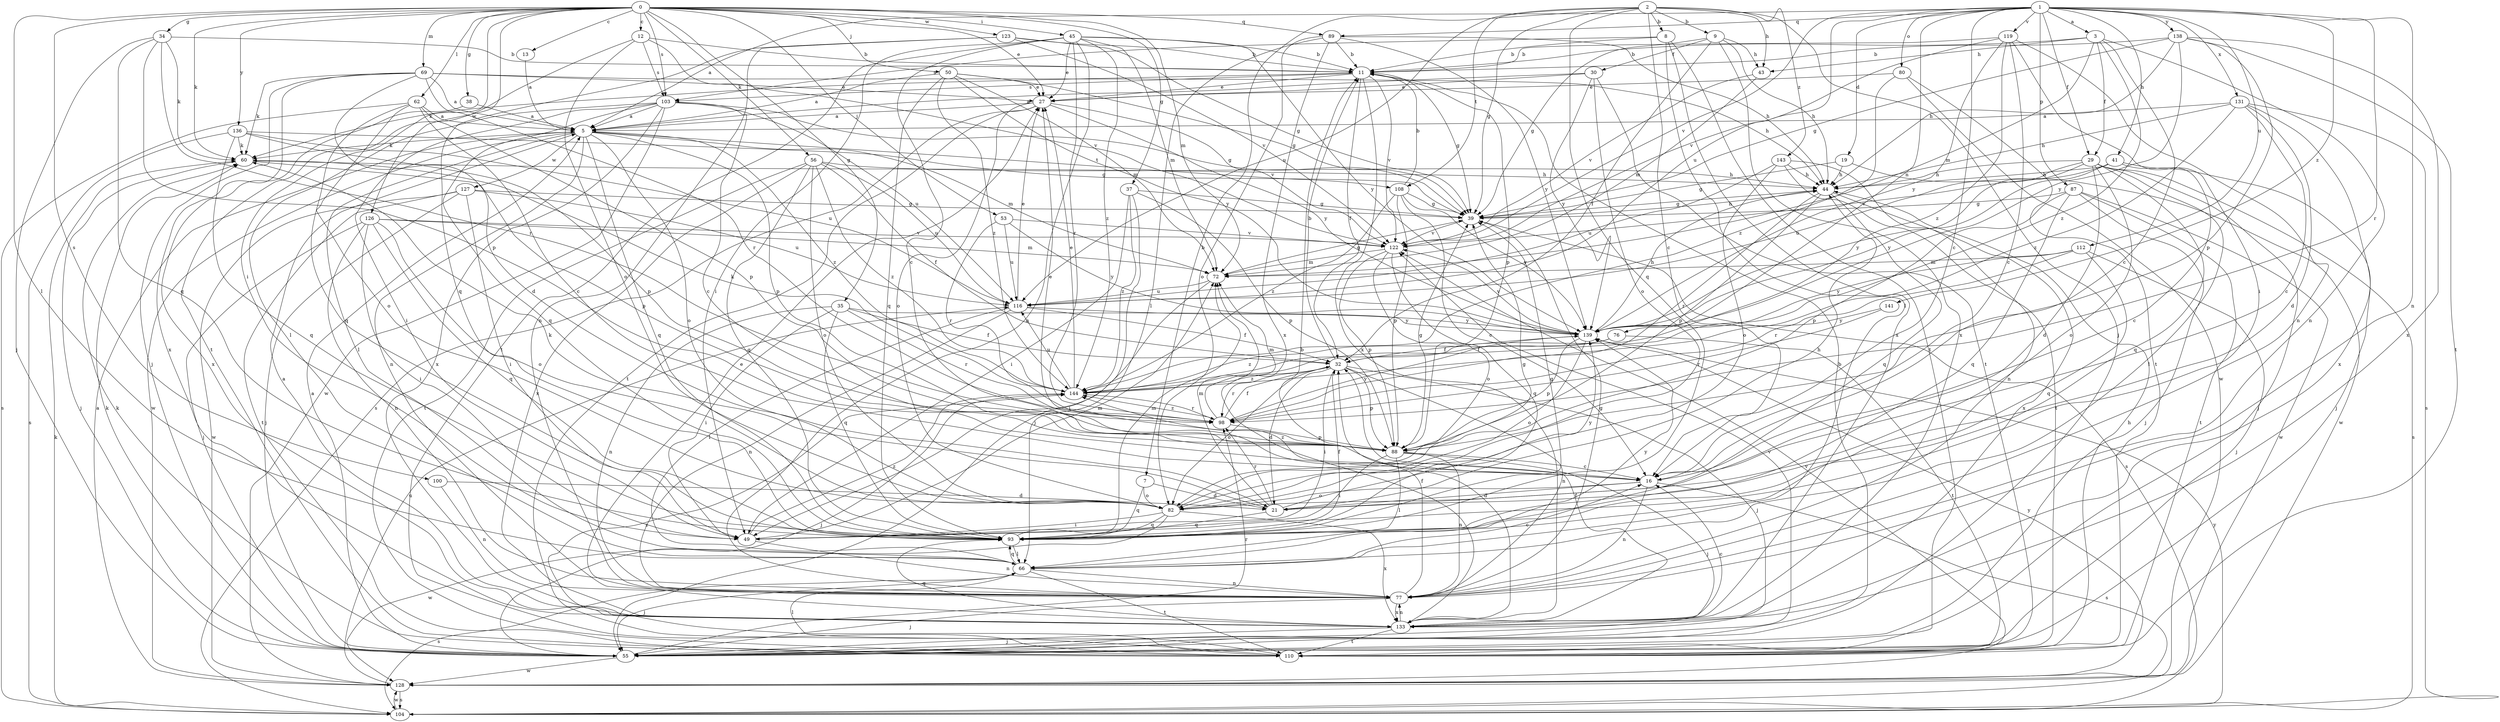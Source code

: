 strict digraph  {
0;
1;
2;
3;
5;
7;
8;
9;
11;
12;
13;
16;
19;
21;
27;
29;
30;
32;
34;
35;
37;
38;
39;
41;
43;
44;
45;
49;
50;
53;
55;
56;
60;
62;
66;
69;
72;
76;
77;
80;
82;
87;
88;
89;
93;
98;
100;
103;
104;
108;
110;
112;
116;
119;
122;
123;
126;
127;
128;
131;
133;
136;
138;
139;
141;
143;
144;
0 -> 12  [label=c];
0 -> 13  [label=c];
0 -> 27  [label=e];
0 -> 34  [label=g];
0 -> 35  [label=g];
0 -> 37  [label=g];
0 -> 38  [label=g];
0 -> 45  [label=i];
0 -> 49  [label=i];
0 -> 50  [label=j];
0 -> 53  [label=j];
0 -> 56  [label=k];
0 -> 60  [label=k];
0 -> 62  [label=l];
0 -> 66  [label=l];
0 -> 69  [label=m];
0 -> 72  [label=m];
0 -> 89  [label=q];
0 -> 100  [label=s];
0 -> 103  [label=s];
0 -> 123  [label=w];
0 -> 126  [label=w];
0 -> 136  [label=y];
1 -> 3  [label=a];
1 -> 5  [label=a];
1 -> 16  [label=c];
1 -> 19  [label=d];
1 -> 29  [label=f];
1 -> 41  [label=h];
1 -> 76  [label=n];
1 -> 77  [label=n];
1 -> 80  [label=o];
1 -> 87  [label=p];
1 -> 89  [label=q];
1 -> 98  [label=r];
1 -> 112  [label=u];
1 -> 116  [label=u];
1 -> 119  [label=v];
1 -> 122  [label=v];
1 -> 131  [label=x];
1 -> 138  [label=y];
1 -> 141  [label=z];
2 -> 7  [label=b];
2 -> 8  [label=b];
2 -> 9  [label=b];
2 -> 16  [label=c];
2 -> 39  [label=g];
2 -> 43  [label=h];
2 -> 55  [label=j];
2 -> 93  [label=q];
2 -> 108  [label=t];
2 -> 116  [label=u];
2 -> 143  [label=z];
3 -> 11  [label=b];
3 -> 16  [label=c];
3 -> 29  [label=f];
3 -> 43  [label=h];
3 -> 72  [label=m];
3 -> 77  [label=n];
3 -> 144  [label=z];
5 -> 60  [label=k];
5 -> 66  [label=l];
5 -> 72  [label=m];
5 -> 77  [label=n];
5 -> 82  [label=o];
5 -> 88  [label=p];
5 -> 93  [label=q];
5 -> 108  [label=t];
5 -> 127  [label=w];
5 -> 128  [label=w];
5 -> 144  [label=z];
7 -> 21  [label=d];
7 -> 82  [label=o];
7 -> 93  [label=q];
8 -> 11  [label=b];
8 -> 66  [label=l];
8 -> 103  [label=s];
8 -> 110  [label=t];
8 -> 133  [label=x];
9 -> 30  [label=f];
9 -> 32  [label=f];
9 -> 39  [label=g];
9 -> 43  [label=h];
9 -> 44  [label=h];
9 -> 133  [label=x];
11 -> 27  [label=e];
11 -> 32  [label=f];
11 -> 39  [label=g];
11 -> 60  [label=k];
11 -> 88  [label=p];
11 -> 103  [label=s];
11 -> 122  [label=v];
11 -> 133  [label=x];
12 -> 11  [label=b];
12 -> 82  [label=o];
12 -> 103  [label=s];
12 -> 110  [label=t];
12 -> 122  [label=v];
13 -> 5  [label=a];
16 -> 21  [label=d];
16 -> 77  [label=n];
16 -> 82  [label=o];
16 -> 104  [label=s];
16 -> 144  [label=z];
19 -> 39  [label=g];
19 -> 44  [label=h];
19 -> 128  [label=w];
21 -> 44  [label=h];
21 -> 60  [label=k];
21 -> 72  [label=m];
21 -> 93  [label=q];
21 -> 98  [label=r];
21 -> 139  [label=y];
27 -> 5  [label=a];
27 -> 82  [label=o];
27 -> 104  [label=s];
27 -> 110  [label=t];
27 -> 122  [label=v];
27 -> 139  [label=y];
29 -> 21  [label=d];
29 -> 44  [label=h];
29 -> 55  [label=j];
29 -> 66  [label=l];
29 -> 82  [label=o];
29 -> 93  [label=q];
29 -> 104  [label=s];
29 -> 116  [label=u];
29 -> 139  [label=y];
30 -> 5  [label=a];
30 -> 27  [label=e];
30 -> 82  [label=o];
30 -> 110  [label=t];
30 -> 139  [label=y];
32 -> 11  [label=b];
32 -> 21  [label=d];
32 -> 49  [label=i];
32 -> 55  [label=j];
32 -> 77  [label=n];
32 -> 82  [label=o];
32 -> 88  [label=p];
32 -> 98  [label=r];
32 -> 144  [label=z];
34 -> 11  [label=b];
34 -> 55  [label=j];
34 -> 60  [label=k];
34 -> 88  [label=p];
34 -> 93  [label=q];
34 -> 98  [label=r];
35 -> 32  [label=f];
35 -> 49  [label=i];
35 -> 77  [label=n];
35 -> 93  [label=q];
35 -> 98  [label=r];
35 -> 139  [label=y];
37 -> 39  [label=g];
37 -> 49  [label=i];
37 -> 55  [label=j];
37 -> 88  [label=p];
37 -> 144  [label=z];
38 -> 5  [label=a];
38 -> 133  [label=x];
39 -> 44  [label=h];
39 -> 104  [label=s];
39 -> 122  [label=v];
41 -> 16  [label=c];
41 -> 44  [label=h];
41 -> 55  [label=j];
41 -> 122  [label=v];
41 -> 139  [label=y];
43 -> 72  [label=m];
43 -> 122  [label=v];
44 -> 39  [label=g];
44 -> 88  [label=p];
44 -> 93  [label=q];
44 -> 98  [label=r];
44 -> 133  [label=x];
45 -> 11  [label=b];
45 -> 16  [label=c];
45 -> 27  [label=e];
45 -> 49  [label=i];
45 -> 72  [label=m];
45 -> 77  [label=n];
45 -> 98  [label=r];
45 -> 110  [label=t];
45 -> 139  [label=y];
45 -> 144  [label=z];
49 -> 72  [label=m];
49 -> 77  [label=n];
49 -> 144  [label=z];
50 -> 5  [label=a];
50 -> 27  [label=e];
50 -> 39  [label=g];
50 -> 72  [label=m];
50 -> 93  [label=q];
50 -> 139  [label=y];
50 -> 144  [label=z];
53 -> 98  [label=r];
53 -> 116  [label=u];
53 -> 122  [label=v];
53 -> 139  [label=y];
55 -> 5  [label=a];
55 -> 11  [label=b];
55 -> 60  [label=k];
55 -> 98  [label=r];
55 -> 122  [label=v];
55 -> 128  [label=w];
56 -> 32  [label=f];
56 -> 44  [label=h];
56 -> 82  [label=o];
56 -> 93  [label=q];
56 -> 110  [label=t];
56 -> 116  [label=u];
56 -> 133  [label=x];
56 -> 144  [label=z];
60 -> 44  [label=h];
60 -> 55  [label=j];
60 -> 88  [label=p];
62 -> 5  [label=a];
62 -> 16  [label=c];
62 -> 82  [label=o];
62 -> 88  [label=p];
62 -> 93  [label=q];
62 -> 104  [label=s];
66 -> 16  [label=c];
66 -> 55  [label=j];
66 -> 77  [label=n];
66 -> 93  [label=q];
66 -> 104  [label=s];
66 -> 110  [label=t];
66 -> 139  [label=y];
69 -> 5  [label=a];
69 -> 21  [label=d];
69 -> 27  [label=e];
69 -> 44  [label=h];
69 -> 55  [label=j];
69 -> 60  [label=k];
69 -> 98  [label=r];
69 -> 133  [label=x];
72 -> 39  [label=g];
72 -> 49  [label=i];
72 -> 116  [label=u];
76 -> 32  [label=f];
76 -> 110  [label=t];
76 -> 144  [label=z];
77 -> 32  [label=f];
77 -> 39  [label=g];
77 -> 55  [label=j];
77 -> 133  [label=x];
80 -> 27  [label=e];
80 -> 110  [label=t];
80 -> 128  [label=w];
80 -> 144  [label=z];
82 -> 39  [label=g];
82 -> 49  [label=i];
82 -> 93  [label=q];
82 -> 128  [label=w];
82 -> 133  [label=x];
87 -> 39  [label=g];
87 -> 55  [label=j];
87 -> 88  [label=p];
87 -> 93  [label=q];
87 -> 110  [label=t];
87 -> 128  [label=w];
88 -> 16  [label=c];
88 -> 27  [label=e];
88 -> 39  [label=g];
88 -> 49  [label=i];
88 -> 55  [label=j];
88 -> 66  [label=l];
88 -> 77  [label=n];
89 -> 11  [label=b];
89 -> 44  [label=h];
89 -> 66  [label=l];
89 -> 82  [label=o];
89 -> 133  [label=x];
89 -> 139  [label=y];
93 -> 32  [label=f];
93 -> 39  [label=g];
93 -> 66  [label=l];
93 -> 72  [label=m];
98 -> 32  [label=f];
98 -> 72  [label=m];
98 -> 88  [label=p];
98 -> 139  [label=y];
98 -> 144  [label=z];
100 -> 21  [label=d];
100 -> 77  [label=n];
103 -> 5  [label=a];
103 -> 16  [label=c];
103 -> 39  [label=g];
103 -> 49  [label=i];
103 -> 66  [label=l];
103 -> 93  [label=q];
103 -> 116  [label=u];
103 -> 128  [label=w];
103 -> 133  [label=x];
104 -> 60  [label=k];
104 -> 128  [label=w];
104 -> 139  [label=y];
108 -> 11  [label=b];
108 -> 16  [label=c];
108 -> 39  [label=g];
108 -> 88  [label=p];
108 -> 139  [label=y];
108 -> 144  [label=z];
110 -> 44  [label=h];
110 -> 60  [label=k];
110 -> 66  [label=l];
110 -> 144  [label=z];
112 -> 55  [label=j];
112 -> 72  [label=m];
112 -> 93  [label=q];
112 -> 98  [label=r];
112 -> 139  [label=y];
116 -> 27  [label=e];
116 -> 32  [label=f];
116 -> 66  [label=l];
116 -> 77  [label=n];
116 -> 139  [label=y];
119 -> 11  [label=b];
119 -> 16  [label=c];
119 -> 49  [label=i];
119 -> 77  [label=n];
119 -> 122  [label=v];
119 -> 139  [label=y];
119 -> 144  [label=z];
122 -> 72  [label=m];
122 -> 82  [label=o];
122 -> 88  [label=p];
122 -> 93  [label=q];
123 -> 11  [label=b];
123 -> 39  [label=g];
123 -> 77  [label=n];
123 -> 93  [label=q];
123 -> 122  [label=v];
126 -> 49  [label=i];
126 -> 55  [label=j];
126 -> 72  [label=m];
126 -> 77  [label=n];
126 -> 82  [label=o];
126 -> 93  [label=q];
126 -> 122  [label=v];
127 -> 39  [label=g];
127 -> 49  [label=i];
127 -> 55  [label=j];
127 -> 110  [label=t];
127 -> 116  [label=u];
127 -> 128  [label=w];
128 -> 5  [label=a];
128 -> 104  [label=s];
128 -> 116  [label=u];
128 -> 122  [label=v];
128 -> 139  [label=y];
131 -> 5  [label=a];
131 -> 16  [label=c];
131 -> 21  [label=d];
131 -> 44  [label=h];
131 -> 104  [label=s];
131 -> 133  [label=x];
131 -> 144  [label=z];
133 -> 5  [label=a];
133 -> 11  [label=b];
133 -> 16  [label=c];
133 -> 27  [label=e];
133 -> 32  [label=f];
133 -> 55  [label=j];
133 -> 77  [label=n];
133 -> 93  [label=q];
133 -> 110  [label=t];
136 -> 39  [label=g];
136 -> 60  [label=k];
136 -> 88  [label=p];
136 -> 93  [label=q];
136 -> 104  [label=s];
136 -> 116  [label=u];
138 -> 11  [label=b];
138 -> 39  [label=g];
138 -> 44  [label=h];
138 -> 88  [label=p];
138 -> 110  [label=t];
138 -> 133  [label=x];
138 -> 139  [label=y];
139 -> 32  [label=f];
139 -> 44  [label=h];
139 -> 82  [label=o];
139 -> 88  [label=p];
139 -> 122  [label=v];
141 -> 98  [label=r];
141 -> 139  [label=y];
143 -> 44  [label=h];
143 -> 77  [label=n];
143 -> 82  [label=o];
143 -> 110  [label=t];
143 -> 116  [label=u];
144 -> 27  [label=e];
144 -> 55  [label=j];
144 -> 60  [label=k];
144 -> 98  [label=r];
144 -> 116  [label=u];
}
